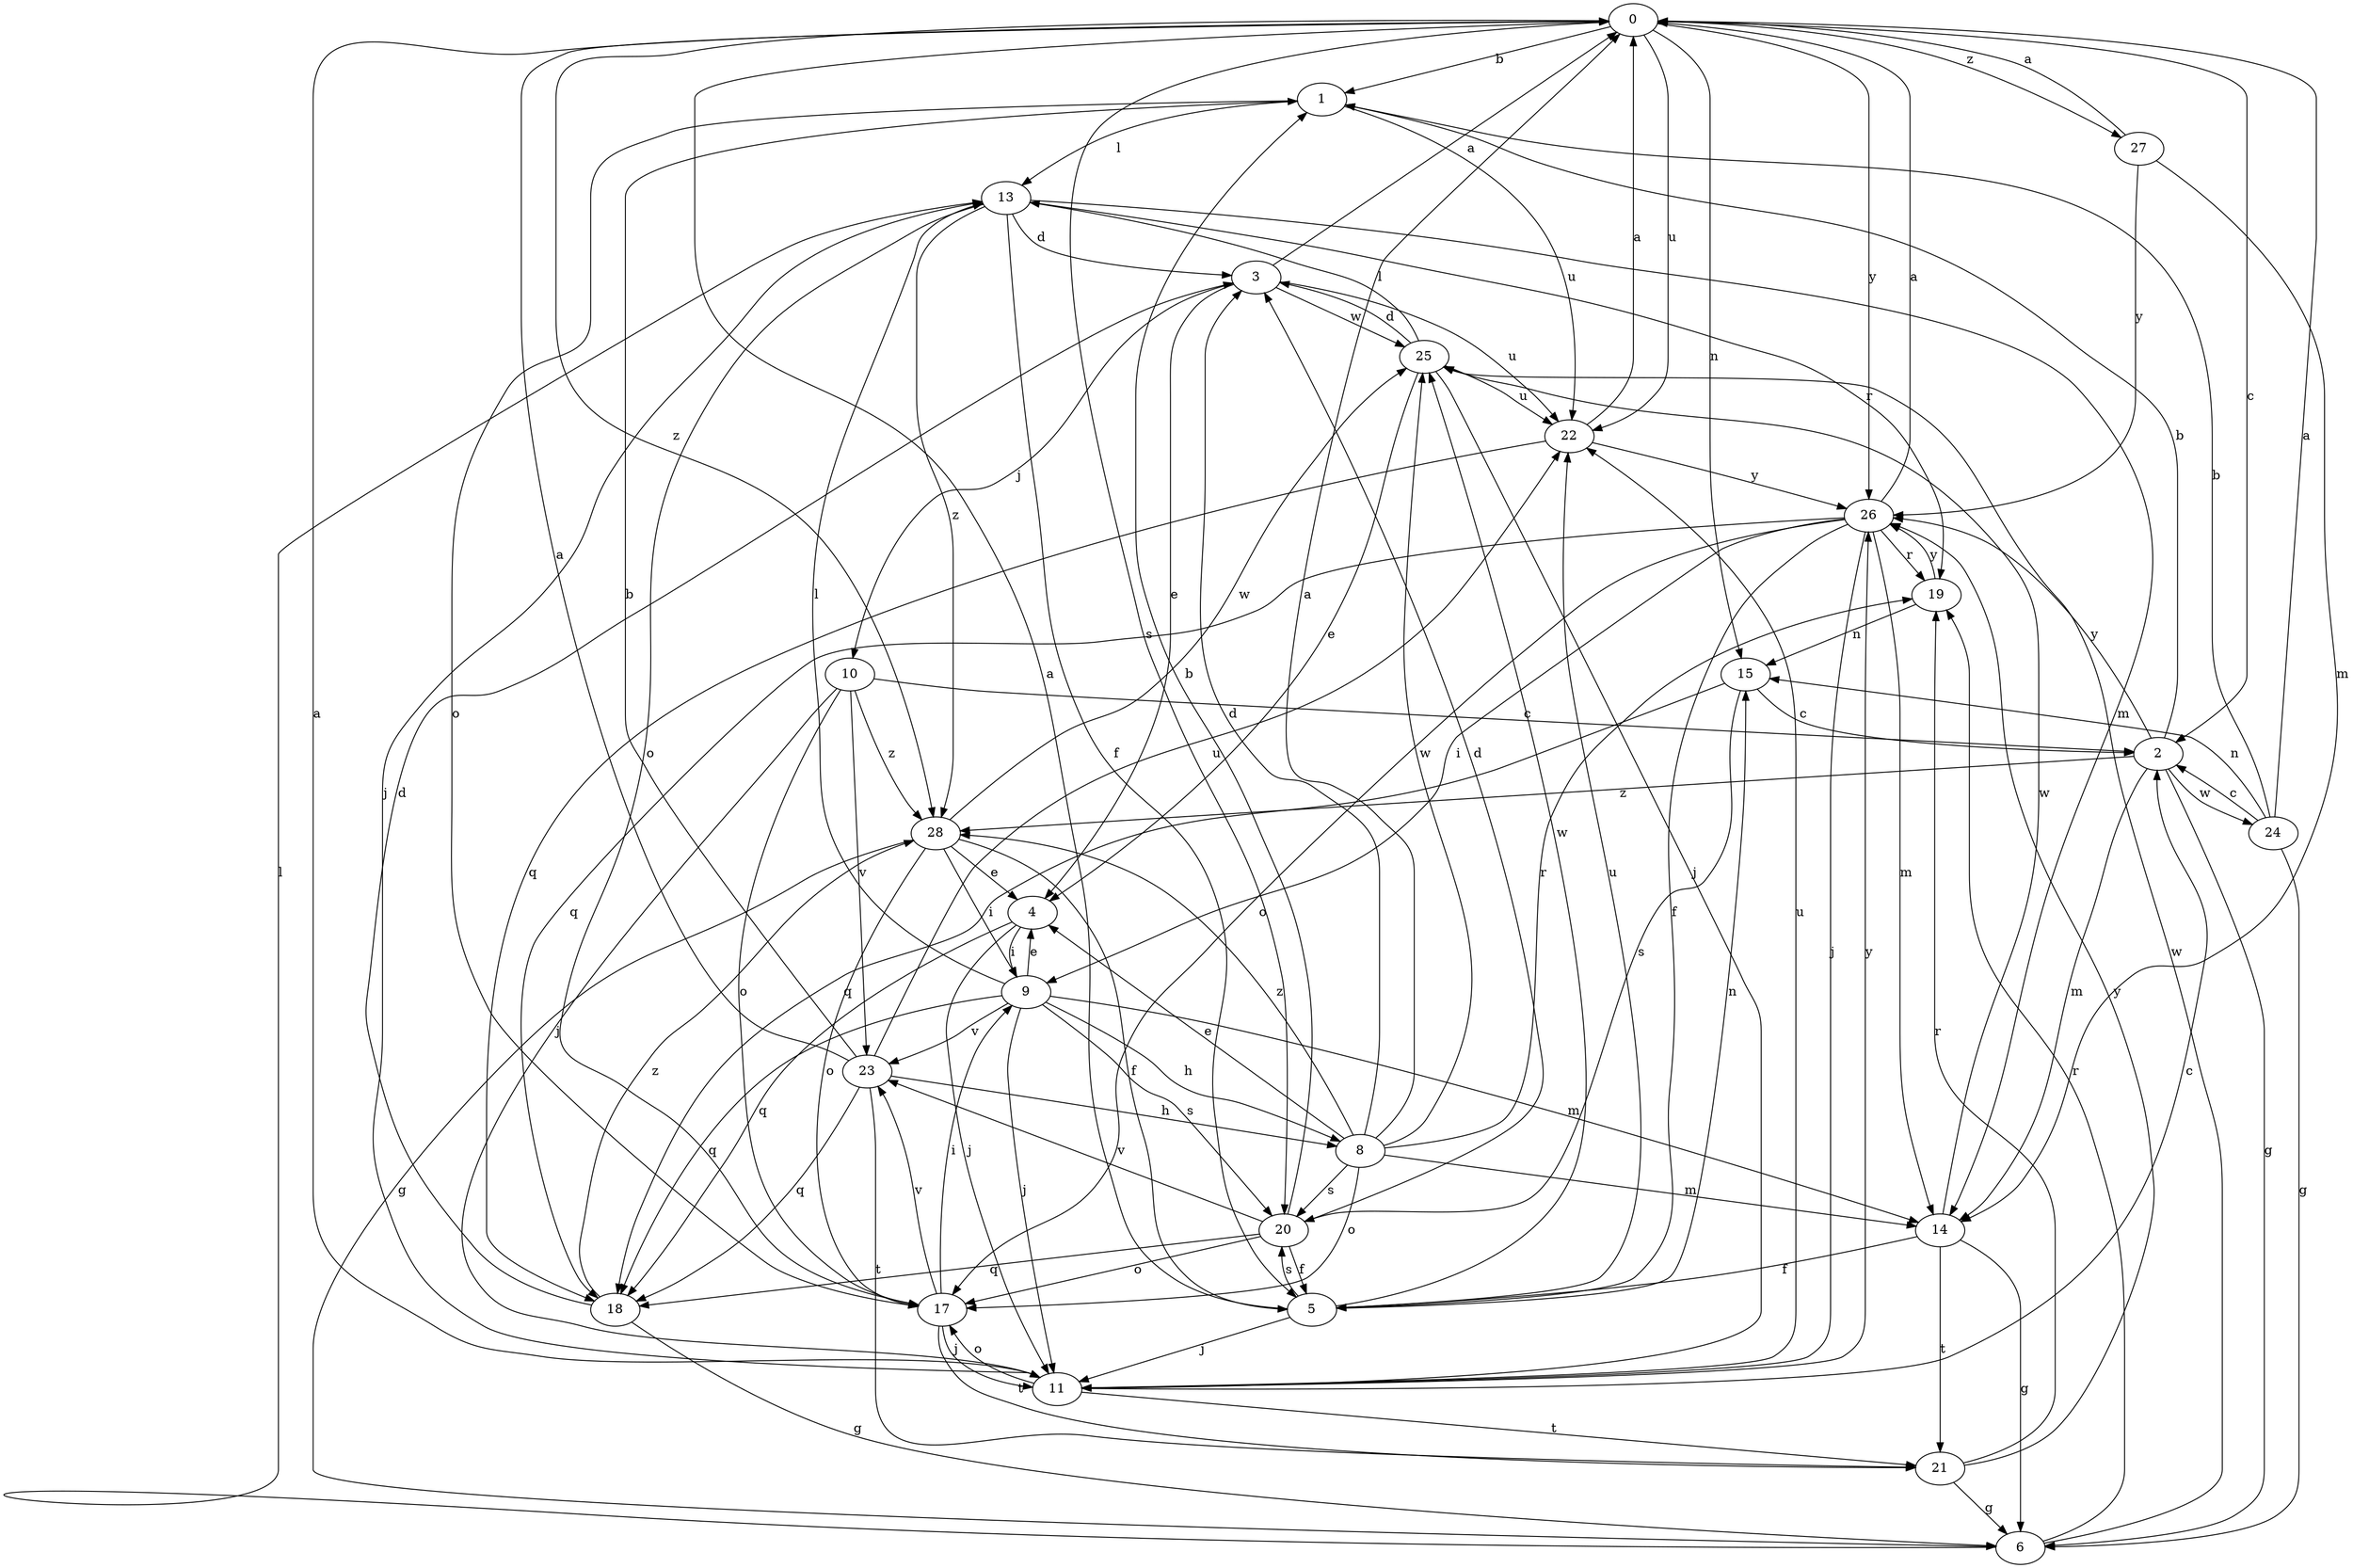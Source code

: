 strict digraph  {
0;
1;
2;
3;
4;
5;
6;
8;
9;
10;
11;
13;
14;
15;
17;
18;
19;
20;
21;
22;
23;
24;
25;
26;
27;
28;
0 -> 1  [label=b];
0 -> 2  [label=c];
0 -> 15  [label=n];
0 -> 20  [label=s];
0 -> 22  [label=u];
0 -> 26  [label=y];
0 -> 27  [label=z];
0 -> 28  [label=z];
1 -> 13  [label=l];
1 -> 17  [label=o];
1 -> 22  [label=u];
2 -> 1  [label=b];
2 -> 6  [label=g];
2 -> 14  [label=m];
2 -> 24  [label=w];
2 -> 26  [label=y];
2 -> 28  [label=z];
3 -> 0  [label=a];
3 -> 4  [label=e];
3 -> 10  [label=j];
3 -> 22  [label=u];
3 -> 25  [label=w];
4 -> 9  [label=i];
4 -> 11  [label=j];
4 -> 18  [label=q];
5 -> 0  [label=a];
5 -> 11  [label=j];
5 -> 15  [label=n];
5 -> 20  [label=s];
5 -> 22  [label=u];
5 -> 25  [label=w];
6 -> 13  [label=l];
6 -> 19  [label=r];
6 -> 25  [label=w];
8 -> 0  [label=a];
8 -> 3  [label=d];
8 -> 4  [label=e];
8 -> 14  [label=m];
8 -> 17  [label=o];
8 -> 19  [label=r];
8 -> 20  [label=s];
8 -> 25  [label=w];
8 -> 28  [label=z];
9 -> 4  [label=e];
9 -> 8  [label=h];
9 -> 11  [label=j];
9 -> 13  [label=l];
9 -> 14  [label=m];
9 -> 18  [label=q];
9 -> 20  [label=s];
9 -> 23  [label=v];
10 -> 2  [label=c];
10 -> 11  [label=j];
10 -> 17  [label=o];
10 -> 23  [label=v];
10 -> 28  [label=z];
11 -> 0  [label=a];
11 -> 2  [label=c];
11 -> 17  [label=o];
11 -> 21  [label=t];
11 -> 22  [label=u];
11 -> 26  [label=y];
13 -> 3  [label=d];
13 -> 5  [label=f];
13 -> 11  [label=j];
13 -> 14  [label=m];
13 -> 17  [label=o];
13 -> 19  [label=r];
13 -> 28  [label=z];
14 -> 5  [label=f];
14 -> 6  [label=g];
14 -> 21  [label=t];
14 -> 25  [label=w];
15 -> 2  [label=c];
15 -> 18  [label=q];
15 -> 20  [label=s];
17 -> 9  [label=i];
17 -> 11  [label=j];
17 -> 21  [label=t];
17 -> 23  [label=v];
18 -> 3  [label=d];
18 -> 6  [label=g];
18 -> 28  [label=z];
19 -> 15  [label=n];
19 -> 26  [label=y];
20 -> 1  [label=b];
20 -> 3  [label=d];
20 -> 5  [label=f];
20 -> 17  [label=o];
20 -> 18  [label=q];
20 -> 23  [label=v];
21 -> 6  [label=g];
21 -> 19  [label=r];
21 -> 26  [label=y];
22 -> 0  [label=a];
22 -> 18  [label=q];
22 -> 26  [label=y];
23 -> 0  [label=a];
23 -> 1  [label=b];
23 -> 8  [label=h];
23 -> 18  [label=q];
23 -> 21  [label=t];
23 -> 22  [label=u];
24 -> 0  [label=a];
24 -> 1  [label=b];
24 -> 2  [label=c];
24 -> 6  [label=g];
24 -> 15  [label=n];
25 -> 3  [label=d];
25 -> 4  [label=e];
25 -> 11  [label=j];
25 -> 13  [label=l];
25 -> 22  [label=u];
26 -> 0  [label=a];
26 -> 5  [label=f];
26 -> 9  [label=i];
26 -> 11  [label=j];
26 -> 14  [label=m];
26 -> 17  [label=o];
26 -> 18  [label=q];
26 -> 19  [label=r];
27 -> 0  [label=a];
27 -> 14  [label=m];
27 -> 26  [label=y];
28 -> 4  [label=e];
28 -> 5  [label=f];
28 -> 6  [label=g];
28 -> 9  [label=i];
28 -> 17  [label=o];
28 -> 25  [label=w];
}

